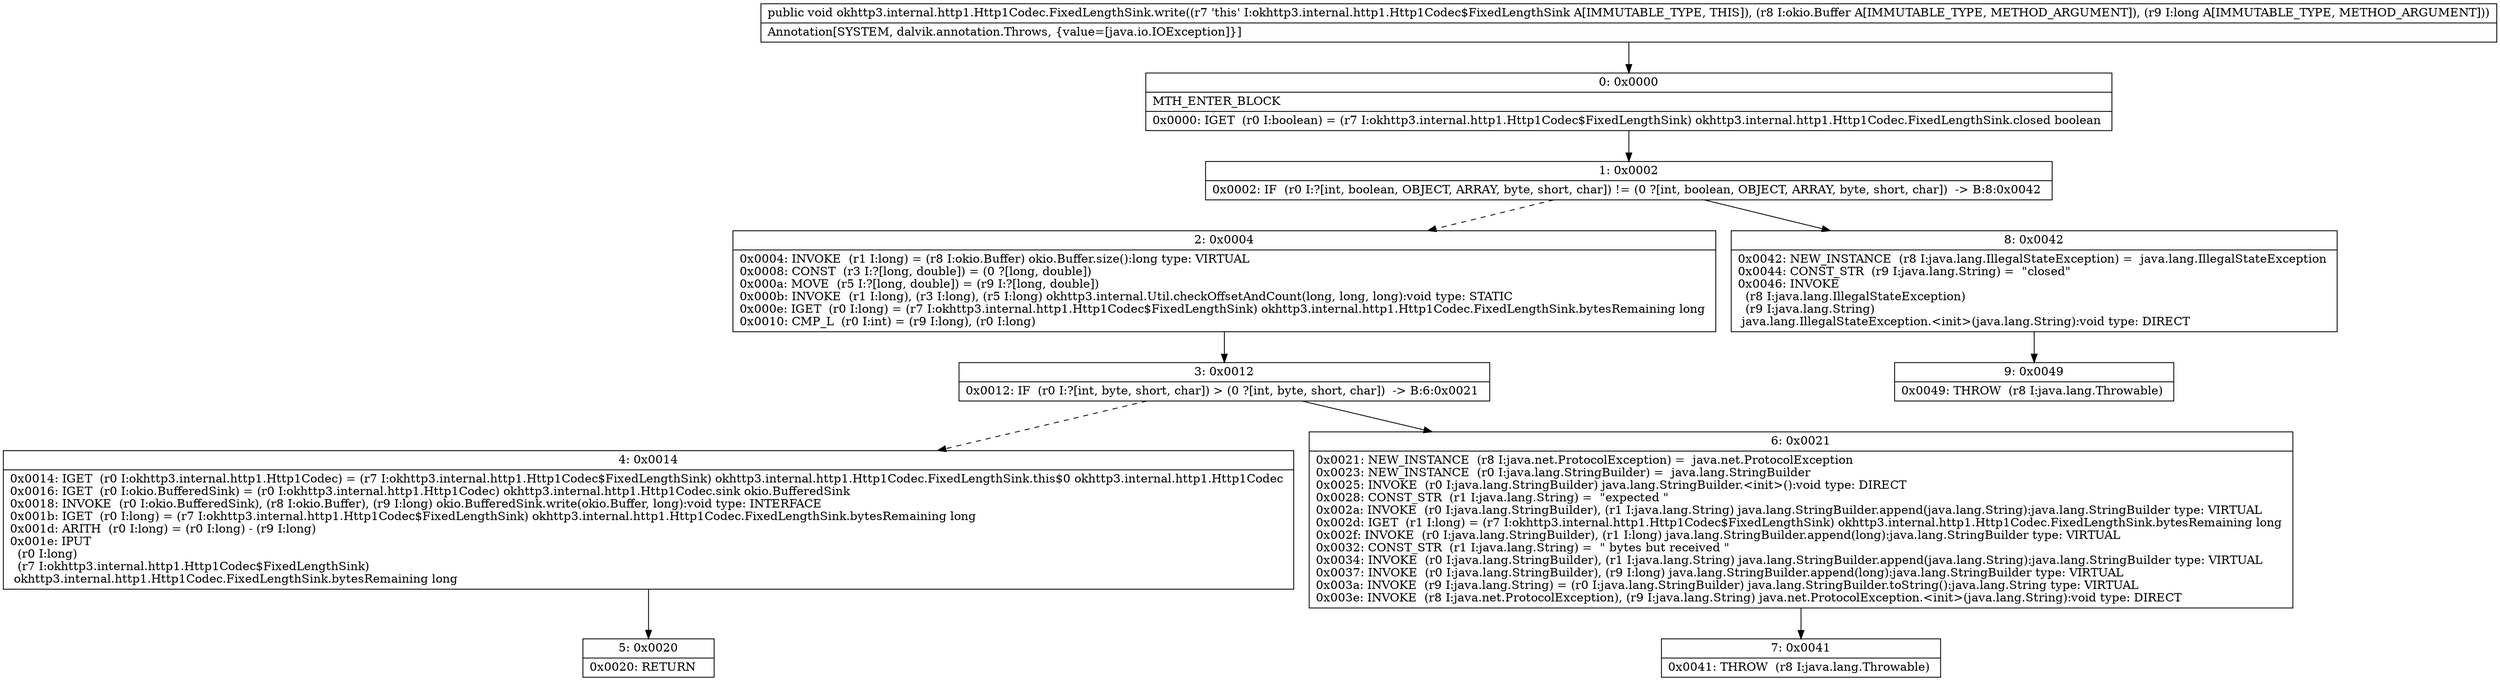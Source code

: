 digraph "CFG forokhttp3.internal.http1.Http1Codec.FixedLengthSink.write(Lokio\/Buffer;J)V" {
Node_0 [shape=record,label="{0\:\ 0x0000|MTH_ENTER_BLOCK\l|0x0000: IGET  (r0 I:boolean) = (r7 I:okhttp3.internal.http1.Http1Codec$FixedLengthSink) okhttp3.internal.http1.Http1Codec.FixedLengthSink.closed boolean \l}"];
Node_1 [shape=record,label="{1\:\ 0x0002|0x0002: IF  (r0 I:?[int, boolean, OBJECT, ARRAY, byte, short, char]) != (0 ?[int, boolean, OBJECT, ARRAY, byte, short, char])  \-\> B:8:0x0042 \l}"];
Node_2 [shape=record,label="{2\:\ 0x0004|0x0004: INVOKE  (r1 I:long) = (r8 I:okio.Buffer) okio.Buffer.size():long type: VIRTUAL \l0x0008: CONST  (r3 I:?[long, double]) = (0 ?[long, double]) \l0x000a: MOVE  (r5 I:?[long, double]) = (r9 I:?[long, double]) \l0x000b: INVOKE  (r1 I:long), (r3 I:long), (r5 I:long) okhttp3.internal.Util.checkOffsetAndCount(long, long, long):void type: STATIC \l0x000e: IGET  (r0 I:long) = (r7 I:okhttp3.internal.http1.Http1Codec$FixedLengthSink) okhttp3.internal.http1.Http1Codec.FixedLengthSink.bytesRemaining long \l0x0010: CMP_L  (r0 I:int) = (r9 I:long), (r0 I:long) \l}"];
Node_3 [shape=record,label="{3\:\ 0x0012|0x0012: IF  (r0 I:?[int, byte, short, char]) \> (0 ?[int, byte, short, char])  \-\> B:6:0x0021 \l}"];
Node_4 [shape=record,label="{4\:\ 0x0014|0x0014: IGET  (r0 I:okhttp3.internal.http1.Http1Codec) = (r7 I:okhttp3.internal.http1.Http1Codec$FixedLengthSink) okhttp3.internal.http1.Http1Codec.FixedLengthSink.this$0 okhttp3.internal.http1.Http1Codec \l0x0016: IGET  (r0 I:okio.BufferedSink) = (r0 I:okhttp3.internal.http1.Http1Codec) okhttp3.internal.http1.Http1Codec.sink okio.BufferedSink \l0x0018: INVOKE  (r0 I:okio.BufferedSink), (r8 I:okio.Buffer), (r9 I:long) okio.BufferedSink.write(okio.Buffer, long):void type: INTERFACE \l0x001b: IGET  (r0 I:long) = (r7 I:okhttp3.internal.http1.Http1Codec$FixedLengthSink) okhttp3.internal.http1.Http1Codec.FixedLengthSink.bytesRemaining long \l0x001d: ARITH  (r0 I:long) = (r0 I:long) \- (r9 I:long) \l0x001e: IPUT  \l  (r0 I:long)\l  (r7 I:okhttp3.internal.http1.Http1Codec$FixedLengthSink)\l okhttp3.internal.http1.Http1Codec.FixedLengthSink.bytesRemaining long \l}"];
Node_5 [shape=record,label="{5\:\ 0x0020|0x0020: RETURN   \l}"];
Node_6 [shape=record,label="{6\:\ 0x0021|0x0021: NEW_INSTANCE  (r8 I:java.net.ProtocolException) =  java.net.ProtocolException \l0x0023: NEW_INSTANCE  (r0 I:java.lang.StringBuilder) =  java.lang.StringBuilder \l0x0025: INVOKE  (r0 I:java.lang.StringBuilder) java.lang.StringBuilder.\<init\>():void type: DIRECT \l0x0028: CONST_STR  (r1 I:java.lang.String) =  \"expected \" \l0x002a: INVOKE  (r0 I:java.lang.StringBuilder), (r1 I:java.lang.String) java.lang.StringBuilder.append(java.lang.String):java.lang.StringBuilder type: VIRTUAL \l0x002d: IGET  (r1 I:long) = (r7 I:okhttp3.internal.http1.Http1Codec$FixedLengthSink) okhttp3.internal.http1.Http1Codec.FixedLengthSink.bytesRemaining long \l0x002f: INVOKE  (r0 I:java.lang.StringBuilder), (r1 I:long) java.lang.StringBuilder.append(long):java.lang.StringBuilder type: VIRTUAL \l0x0032: CONST_STR  (r1 I:java.lang.String) =  \" bytes but received \" \l0x0034: INVOKE  (r0 I:java.lang.StringBuilder), (r1 I:java.lang.String) java.lang.StringBuilder.append(java.lang.String):java.lang.StringBuilder type: VIRTUAL \l0x0037: INVOKE  (r0 I:java.lang.StringBuilder), (r9 I:long) java.lang.StringBuilder.append(long):java.lang.StringBuilder type: VIRTUAL \l0x003a: INVOKE  (r9 I:java.lang.String) = (r0 I:java.lang.StringBuilder) java.lang.StringBuilder.toString():java.lang.String type: VIRTUAL \l0x003e: INVOKE  (r8 I:java.net.ProtocolException), (r9 I:java.lang.String) java.net.ProtocolException.\<init\>(java.lang.String):void type: DIRECT \l}"];
Node_7 [shape=record,label="{7\:\ 0x0041|0x0041: THROW  (r8 I:java.lang.Throwable) \l}"];
Node_8 [shape=record,label="{8\:\ 0x0042|0x0042: NEW_INSTANCE  (r8 I:java.lang.IllegalStateException) =  java.lang.IllegalStateException \l0x0044: CONST_STR  (r9 I:java.lang.String) =  \"closed\" \l0x0046: INVOKE  \l  (r8 I:java.lang.IllegalStateException)\l  (r9 I:java.lang.String)\l java.lang.IllegalStateException.\<init\>(java.lang.String):void type: DIRECT \l}"];
Node_9 [shape=record,label="{9\:\ 0x0049|0x0049: THROW  (r8 I:java.lang.Throwable) \l}"];
MethodNode[shape=record,label="{public void okhttp3.internal.http1.Http1Codec.FixedLengthSink.write((r7 'this' I:okhttp3.internal.http1.Http1Codec$FixedLengthSink A[IMMUTABLE_TYPE, THIS]), (r8 I:okio.Buffer A[IMMUTABLE_TYPE, METHOD_ARGUMENT]), (r9 I:long A[IMMUTABLE_TYPE, METHOD_ARGUMENT]))  | Annotation[SYSTEM, dalvik.annotation.Throws, \{value=[java.io.IOException]\}]\l}"];
MethodNode -> Node_0;
Node_0 -> Node_1;
Node_1 -> Node_2[style=dashed];
Node_1 -> Node_8;
Node_2 -> Node_3;
Node_3 -> Node_4[style=dashed];
Node_3 -> Node_6;
Node_4 -> Node_5;
Node_6 -> Node_7;
Node_8 -> Node_9;
}

